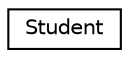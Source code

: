 digraph "Graphical Class Hierarchy"
{
  edge [fontname="Helvetica",fontsize="10",labelfontname="Helvetica",labelfontsize="10"];
  node [fontname="Helvetica",fontsize="10",shape=record];
  rankdir="LR";
  Node1 [label="Student",height=0.2,width=0.4,color="black", fillcolor="white", style="filled",URL="$class_student.html"];
}
